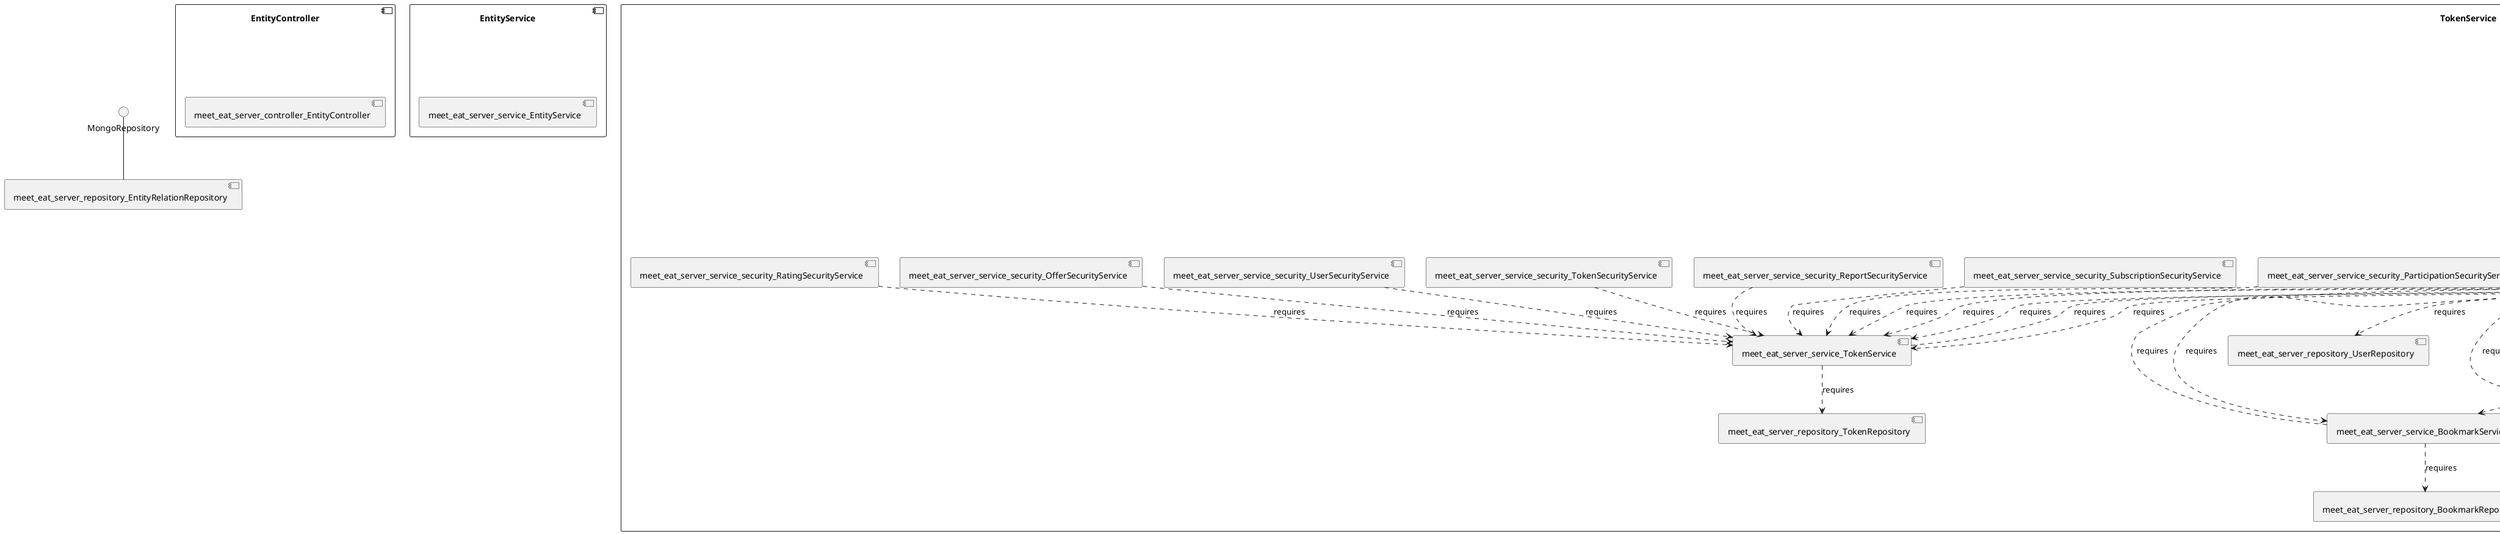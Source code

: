 @startuml
skinparam fixCircleLabelOverlapping true
component "EntityController\n\n\n\n\n\n" {
[meet_eat_server_controller_EntityController]
}
component "EntityService\n\n\n\n\n\n" {
[meet_eat_server_service_EntityService]
}
component "TokenService\n\n\n\n\n\n" {
[meet_eat_server_repository_SubscriptionRepository]
[meet_eat_server_controller_BookmarkController]
[meet_eat_server_repository_TokenRepository]
[meet_eat_server_controller_TagController]
[meet_eat_server_service_UserService]
[meet_eat_server_service_security_ReportSecurityService]
[meet_eat_server_service_security_SecurityService]
[meet_eat_server_controller_ReportController]
[meet_eat_server_controller_OfferController]
[meet_eat_server_repository_OfferRepository]
[meet_eat_server_service_security_TagSecurityService]
[meet_eat_server_repository_ParticipationRepository]
[meet_eat_server_controller_RatingController]
[meet_eat_server_service_BookmarkService]
[meet_eat_server_service_TagService]
[meet_eat_server_service_security_UserSecurityService]
[meet_eat_server_repository_BookmarkRepository]
[meet_eat_server_repository_TagRepository]
[meet_eat_server_controller_ParticipationController]
[meet_eat_server_service_ReportService]
[meet_eat_server_controller_SubscriptionController]
[meet_eat_server_controller_TokenController]
[meet_eat_server_service_TokenService]
[meet_eat_server_service_security_BookmarkSecurityService]
[meet_eat_server_service_security_SubscriptionSecurityService]
[meet_eat_server_service_security_ParticipationSecurityService]
[meet_eat_server_service_OfferService]
[meet_eat_server_service_security_TokenSecurityService]
[meet_eat_server_service_RatingService]
[meet_eat_server_repository_UserRepository]
[meet_eat_server_repository_ReportRepository]
[meet_eat_server_controller_UserController]
[meet_eat_server_service_ParticipationService]
[meet_eat_server_service_security_RatingSecurityService]
[meet_eat_server_service_SubscriptionService]
[meet_eat_server_service_EmailService]
[meet_eat_server_service_security_OfferSecurityService]
[meet_eat_server_repository_RatingRepository]
[meet_eat_server_service_UserService]..>[meet_eat_server_repository_UserRepository] : requires
[meet_eat_server_service_ParticipationService]..>[meet_eat_server_repository_ParticipationRepository] : requires
[meet_eat_server_service_BookmarkService]..>[meet_eat_server_repository_BookmarkRepository] : requires
[meet_eat_server_service_UserService]..>[meet_eat_server_service_TokenService] : requires
[meet_eat_server_service_security_ReportSecurityService]..>[meet_eat_server_service_TokenService] : requires
[meet_eat_server_service_security_TagSecurityService]..>[meet_eat_server_service_TokenService] : requires
[meet_eat_server_service_security_UserSecurityService]..>[meet_eat_server_service_TokenService] : requires
[meet_eat_server_controller_TokenController]..>[meet_eat_server_service_TokenService] : requires
[meet_eat_server_service_security_BookmarkSecurityService]..>[meet_eat_server_service_TokenService] : requires
[meet_eat_server_service_security_SubscriptionSecurityService]..>[meet_eat_server_service_TokenService] : requires
[meet_eat_server_service_security_ParticipationSecurityService]..>[meet_eat_server_service_TokenService] : requires
[meet_eat_server_service_security_TokenSecurityService]..>[meet_eat_server_service_TokenService] : requires
[meet_eat_server_service_security_RatingSecurityService]..>[meet_eat_server_service_TokenService] : requires
[meet_eat_server_service_security_OfferSecurityService]..>[meet_eat_server_service_TokenService] : requires
[meet_eat_server_service_UserService]..>[meet_eat_server_service_ReportService] : requires
[meet_eat_server_controller_ReportController]..>[meet_eat_server_service_ReportService] : requires
[meet_eat_server_service_OfferService]..>[meet_eat_server_service_ReportService] : requires
[meet_eat_server_controller_BookmarkController]..>[meet_eat_server_service_BookmarkService] : requires
[meet_eat_server_service_UserService]..>[meet_eat_server_service_BookmarkService] : requires
[meet_eat_server_service_OfferService]..>[meet_eat_server_service_BookmarkService] : requires
[meet_eat_server_service_UserService]..>[meet_eat_server_service_SubscriptionService] : requires
[meet_eat_server_controller_SubscriptionController]..>[meet_eat_server_service_SubscriptionService] : requires
[meet_eat_server_service_OfferService]..>[meet_eat_server_service_SubscriptionService] : requires
[meet_eat_server_controller_TagController]..>[meet_eat_server_service_TagService] : requires
[meet_eat_server_service_RatingService]..>[meet_eat_server_repository_RatingRepository] : requires
[meet_eat_server_service_OfferService]..>[meet_eat_server_repository_OfferRepository] : requires
[meet_eat_server_service_UserService]..>[meet_eat_server_service_EmailService] : requires
[meet_eat_server_service_SubscriptionService]..>[meet_eat_server_repository_SubscriptionRepository] : requires
[meet_eat_server_controller_BookmarkController]..>[meet_eat_server_service_security_SecurityService] : requires
[meet_eat_server_controller_ReportController]..>[meet_eat_server_service_security_SecurityService] : requires
[meet_eat_server_controller_RatingController]..>[meet_eat_server_service_security_SecurityService] : requires
[meet_eat_server_controller_ParticipationController]..>[meet_eat_server_service_security_SecurityService] : requires
[meet_eat_server_controller_SubscriptionController]..>[meet_eat_server_service_security_SecurityService] : requires
[meet_eat_server_service_BookmarkService]..>[meet_eat_server_service_UserService] : requires
[meet_eat_server_service_TokenService]..>[meet_eat_server_service_UserService] : requires
[meet_eat_server_service_OfferService]..>[meet_eat_server_service_UserService] : requires
[meet_eat_server_service_RatingService]..>[meet_eat_server_service_UserService] : requires
[meet_eat_server_controller_UserController]..>[meet_eat_server_service_UserService] : requires
[meet_eat_server_service_SubscriptionService]..>[meet_eat_server_service_UserService] : requires
[meet_eat_server_controller_TagController]..>[meet_eat_server_service_security_TagSecurityService] : requires
[meet_eat_server_service_UserService]..>[meet_eat_server_service_RatingService] : requires
[meet_eat_server_controller_RatingController]..>[meet_eat_server_service_RatingService] : requires
[meet_eat_server_service_OfferService]..>[meet_eat_server_service_RatingService] : requires
[meet_eat_server_service_ReportService]..>[meet_eat_server_repository_ReportRepository] : requires
[meet_eat_server_service_TokenService]..>[meet_eat_server_repository_TokenRepository] : requires
[meet_eat_server_service_UserService]..>[meet_eat_server_service_OfferService] : requires
[meet_eat_server_controller_OfferController]..>[meet_eat_server_service_OfferService] : requires
[meet_eat_server_service_ParticipationService]..>[meet_eat_server_service_OfferService] : requires
[meet_eat_server_service_UserService]..>[meet_eat_server_service_ParticipationService] : requires
[meet_eat_server_controller_ParticipationController]..>[meet_eat_server_service_ParticipationService] : requires
[meet_eat_server_service_OfferService]..>[meet_eat_server_service_ParticipationService] : requires
[meet_eat_server_service_TagService]..>[meet_eat_server_repository_TagRepository] : requires
}
interface "MongoRepository" as interface.MongoRepository
interface.MongoRepository--[meet_eat_server_repository_EntityRelationRepository]

@enduml
